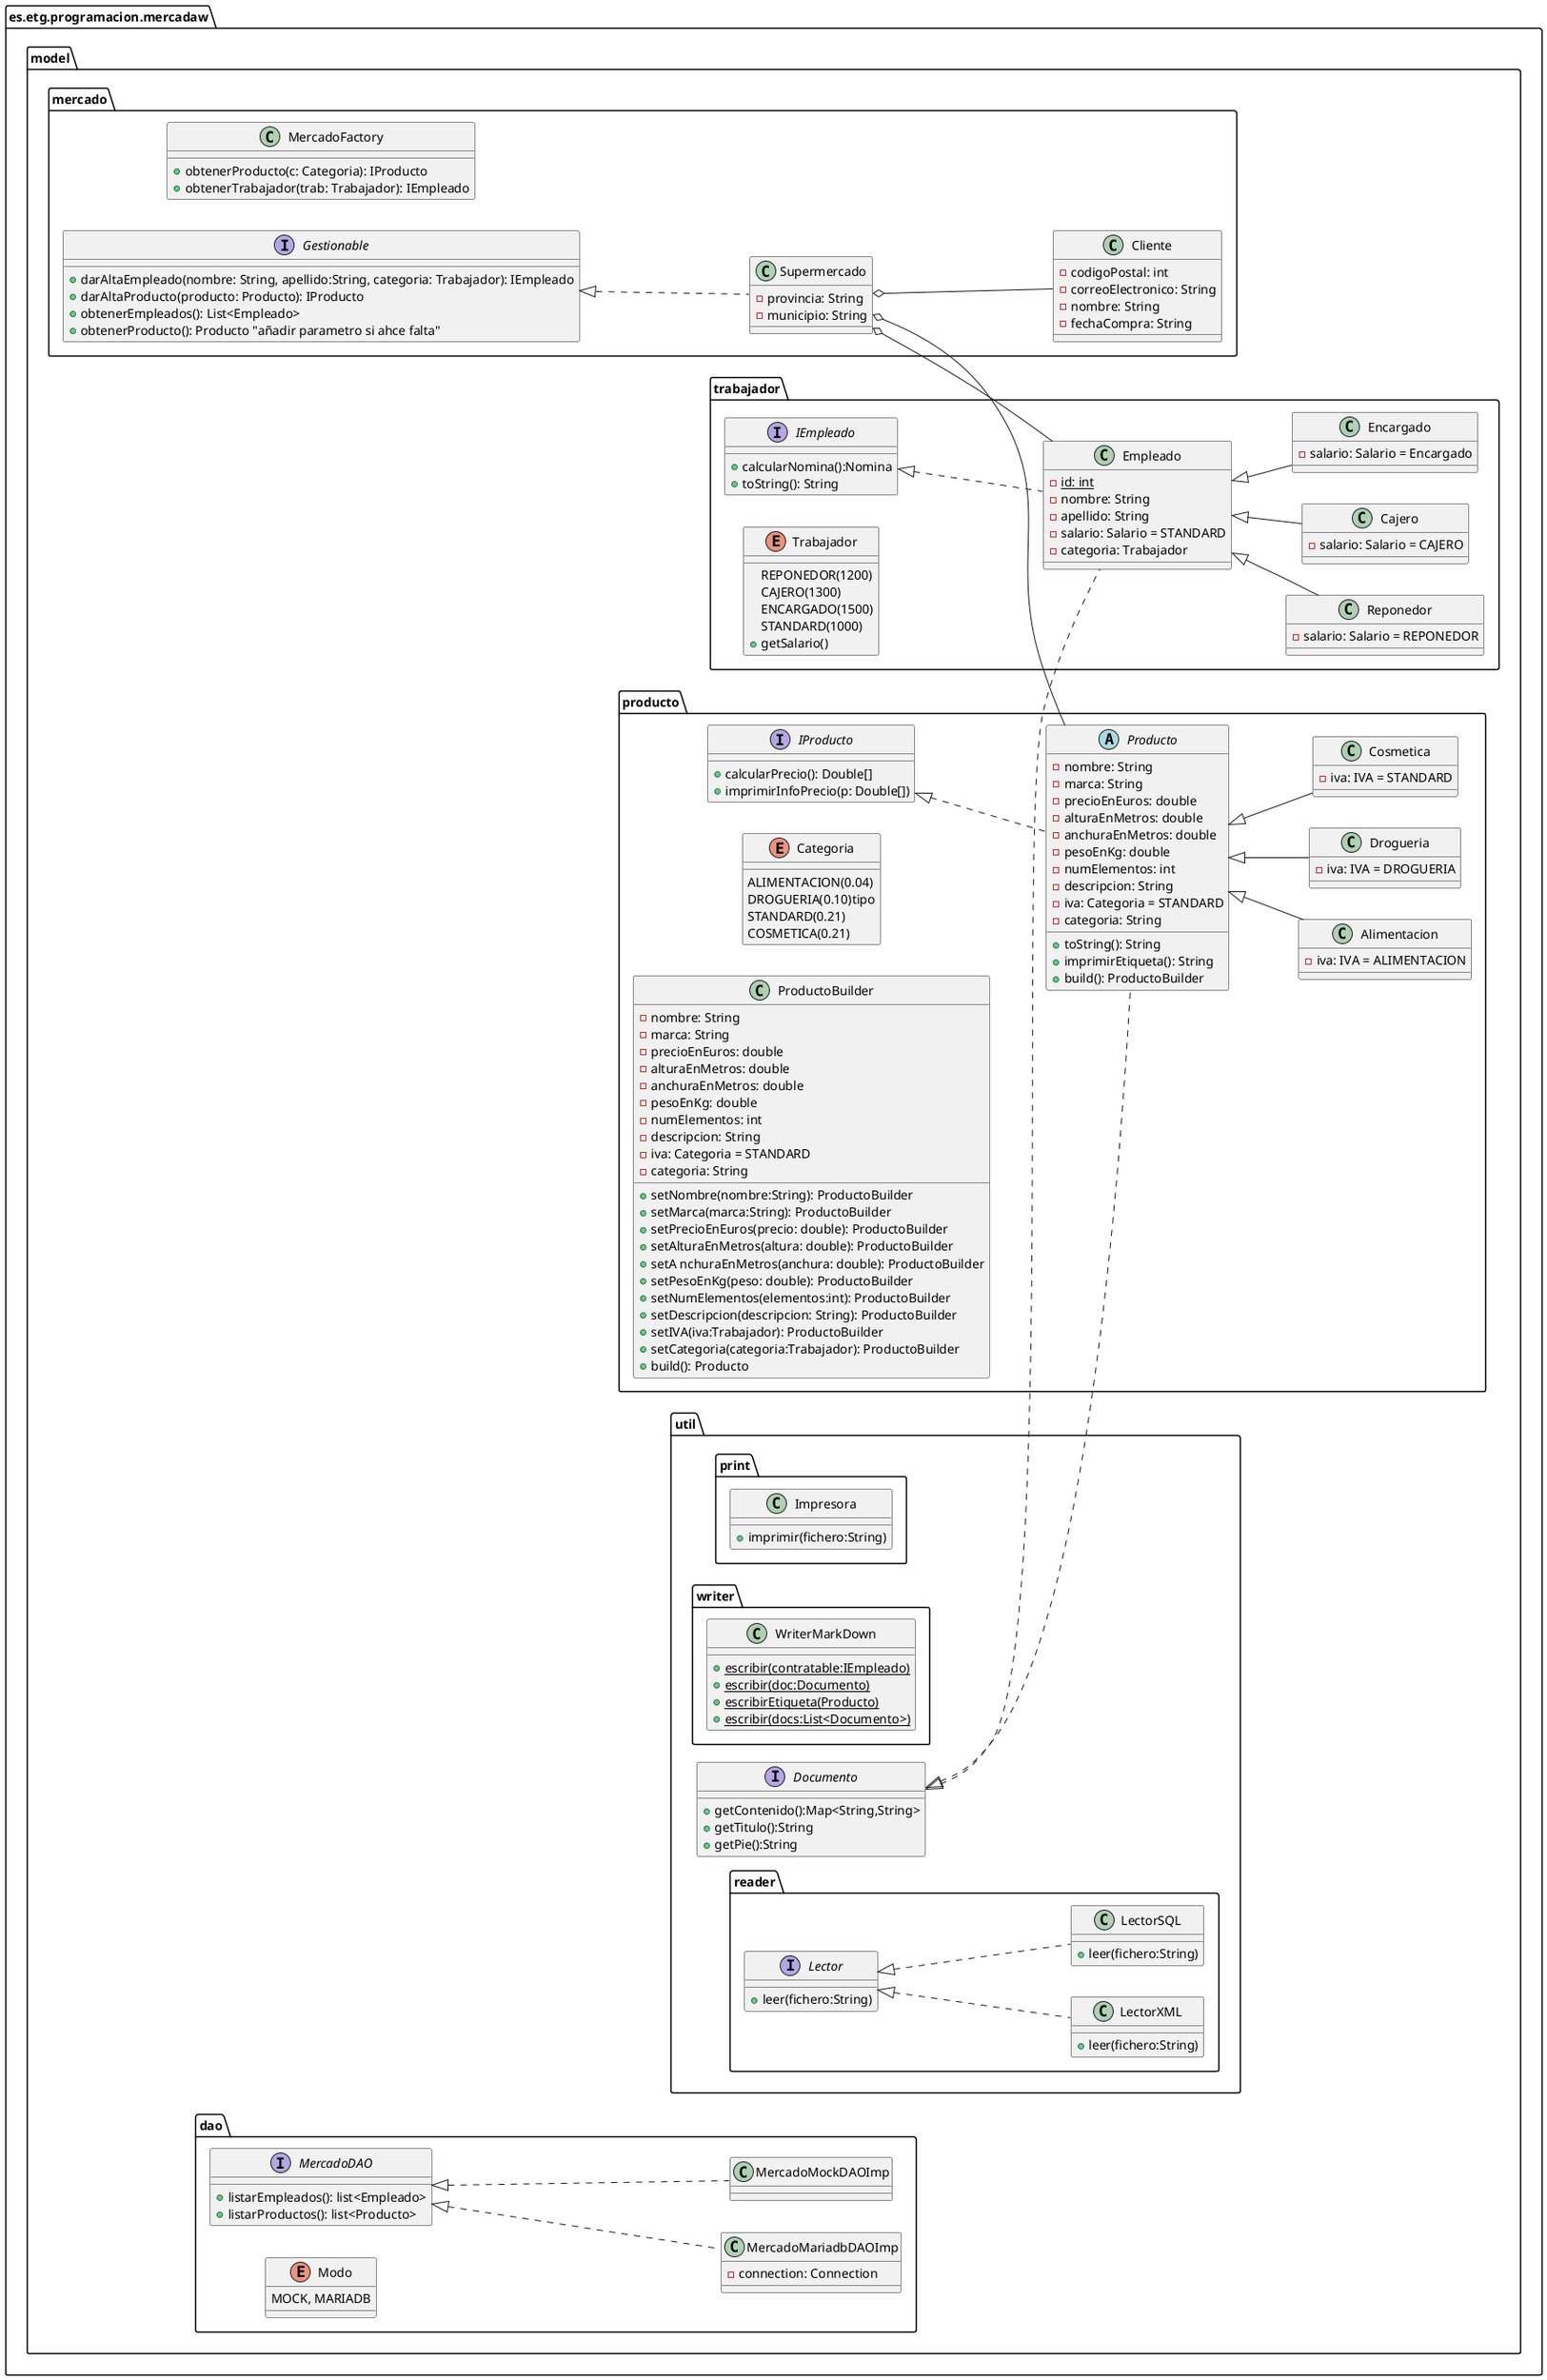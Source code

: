 @startuml Diagrama clases Mercado
set separator none
left to right direction
package es.etg.programacion.mercadaw{
    package model{
        package mercado{
            class Supermercado{
                    -provincia: String
                    -municipio: String
            }       

            
            class Cliente{
                -codigoPostal: int
                -correoElectronico: String
                -nombre: String
                -fechaCompra: String
            }
            
            
            class MercadoFactory{
                +obtenerProducto(c: Categoria): IProducto
                +obtenerTrabajador(trab: Trabajador): IEmpleado
            }
            interface Gestionable{
                +darAltaEmpleado(nombre: String, apellido:String, categoria: Trabajador): IEmpleado
                +darAltaProducto(producto: Producto): IProducto
                +obtenerEmpleados(): List<Empleado>
                +obtenerProducto(): Producto "añadir parametro si ahce falta"

            }
        }
        package producto{
            abstract Producto{
                -nombre: String
                -marca: String
                -precioEnEuros: double
                -alturaEnMetros: double
                -anchuraEnMetros: double
                -pesoEnKg: double
                -numElementos: int
                -descripcion: String
                -iva: Categoria = STANDARD
                -categoria: String
                +toString(): String
                +imprimirEtiqueta(): String
                +build(): ProductoBuilder
            }

            interface IProducto{
                +calcularPrecio(): Double[]
                +imprimirInfoPrecio(p: Double[])
            }
                
            class Alimentacion{
                -iva: IVA = ALIMENTACION
            }
            class Drogueria{
                -iva: IVA = DROGUERIA
            }

            class Cosmetica{
                -iva: IVA = STANDARD
            }
            enum Categoria{
                ALIMENTACION(0.04)
                DROGUERIA(0.10)tipo
                STANDARD(0.21)
                COSMETICA(0.21)

            }
            class ProductoBuilder{
                -nombre: String
                -marca: String
                -precioEnEuros: double
                -alturaEnMetros: double
                -anchuraEnMetros: double
                -pesoEnKg: double
                -numElementos: int
                -descripcion: String
                -iva: Categoria = STANDARD
                -categoria: String
                +setNombre(nombre:String): ProductoBuilder
                +setMarca(marca:String): ProductoBuilder
                +setPrecioEnEuros(precio: double): ProductoBuilder
                +setAlturaEnMetros(altura: double): ProductoBuilder
                +setA nchuraEnMetros(anchura: double): ProductoBuilder
                +setPesoEnKg(peso: double): ProductoBuilder
                +setNumElementos(elementos:int): ProductoBuilder
                +setDescripcion(descripcion: String): ProductoBuilder
                +setIVA(iva:Trabajador): ProductoBuilder
                +setCategoria(categoria:Trabajador): ProductoBuilder
                +build(): Producto
            }
        }
        package trabajador{
            class Empleado{
                -{static} id: int
                -nombre: String
                -apellido: String
                -salario: Salario = STANDARD
                -categoria: Trabajador
            }
            class Reponedor{
                -salario: Salario = REPONEDOR
            }
            class Cajero{
                -salario: Salario = CAJERO
            }
            class Encargado{
                -salario: Salario = Encargado
            }

            interface IEmpleado{
                +calcularNomina():Nomina
                +toString(): String
            }
            enum Trabajador {
                REPONEDOR(1200)
                CAJERO(1300)
                ENCARGADO(1500)
                STANDARD(1000)
                +getSalario()
            }
            }
        
        package util{
            interface Documento{
                +getContenido():Map<String,String>
                +getTitulo():String
                +getPie():String
            }
        package print{
            class Impresora{
                +imprimir(fichero:String)
            }
            }
        package writer{
            class WriterMarkDown{
                +{static}escribir(contratable:IEmpleado)
                +{static}escribir(doc:Documento)
                +{static}escribirEtiqueta(Producto)
                +{static}escribir(docs:List<Documento>)
                }
            }
        package reader{
            interface Lector{
                +leer(fichero:String)
            }
            class LectorXML{
                +leer(fichero:String)
            }
            class LectorSQL{
                +leer(fichero:String)
            }
                Lector <|.. LectorXML
                Lector <|.. LectorSQL
            }
        Documento <|.. Producto
        Documento <|.. Empleado
        }
        package dao{
            interface MercadoDAO{
                +listarEmpleados(): list<Empleado>
                +listarProductos(): list<Producto>

            }
            class MercadoMariadbDAOImp{
                -connection: Connection
            }
            class MercadoMockDAOImp{

            }
            enum Modo{
                MOCK, MARIADB
            }
        
        MercadoDAO <|.. MercadoMariadbDAOImp
        MercadoDAO <|.. MercadoMockDAOImp
        }   
    }
} 

Supermercado o-- Producto
Supermercado o-- Empleado
Supermercado o-- Cliente
IProducto <|.. Producto
Producto <|-- Alimentacion
Producto <|-- Drogueria
Producto <|-- Cosmetica
Empleado <|-- Reponedor
Empleado <|-- Cajero
Empleado <|-- Encargado
Gestionable <|.. Supermercado
IEmpleado <|.. Empleado


@enduml

@startuml Diagrama clases lector
set separator none
package es.etg.daw{

}

@enduml
